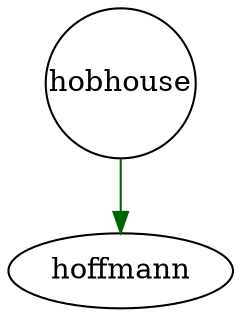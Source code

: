 digraph 248 { 
 K=0.6 
 "hobhouse" -> { "hoffmann" } [color="darkgreen", arrowhead="normal", penwidth=1, href="#248"]; 
 "hobhouse" [shape="circle", fixedsize="true", height=1, width=1, style="filled", fillcolor="white", href="#hobhouse"]; 

}